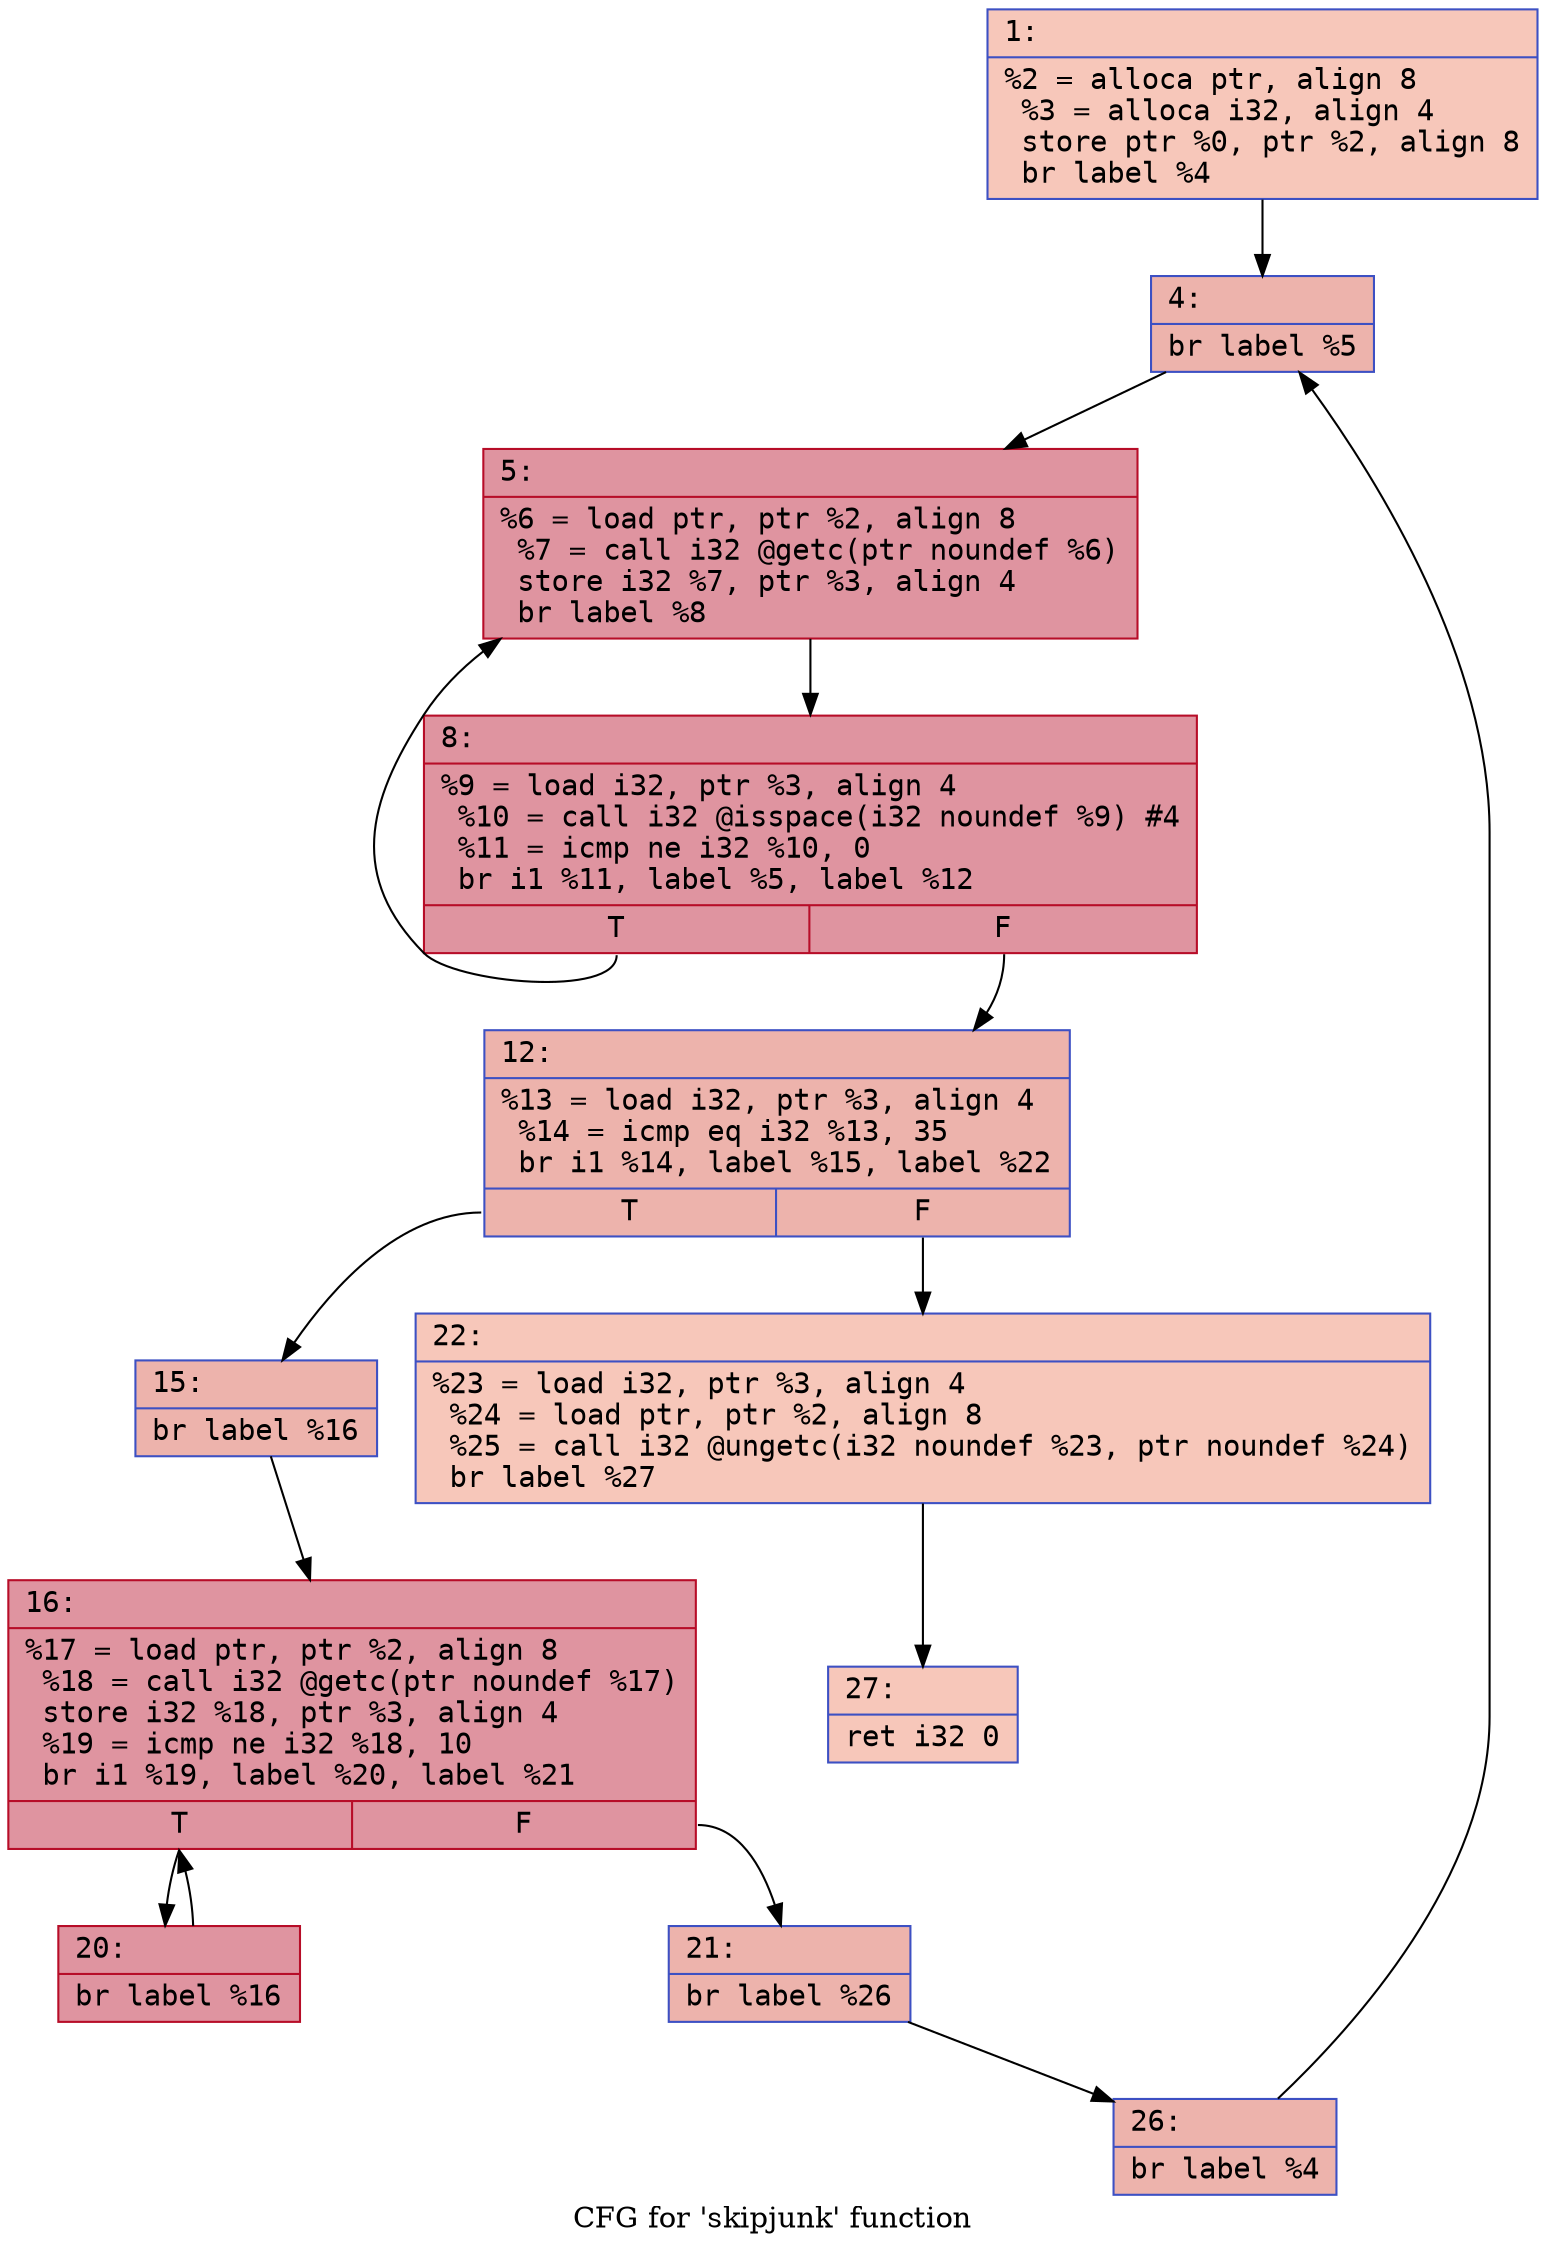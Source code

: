 digraph "CFG for 'skipjunk' function" {
	label="CFG for 'skipjunk' function";

	Node0x600001ec8a00 [shape=record,color="#3d50c3ff", style=filled, fillcolor="#ec7f6370" fontname="Courier",label="{1:\l|  %2 = alloca ptr, align 8\l  %3 = alloca i32, align 4\l  store ptr %0, ptr %2, align 8\l  br label %4\l}"];
	Node0x600001ec8a00 -> Node0x600001ec8a50[tooltip="1 -> 4\nProbability 100.00%" ];
	Node0x600001ec8a50 [shape=record,color="#3d50c3ff", style=filled, fillcolor="#d6524470" fontname="Courier",label="{4:\l|  br label %5\l}"];
	Node0x600001ec8a50 -> Node0x600001ec8aa0[tooltip="4 -> 5\nProbability 100.00%" ];
	Node0x600001ec8aa0 [shape=record,color="#b70d28ff", style=filled, fillcolor="#b70d2870" fontname="Courier",label="{5:\l|  %6 = load ptr, ptr %2, align 8\l  %7 = call i32 @getc(ptr noundef %6)\l  store i32 %7, ptr %3, align 4\l  br label %8\l}"];
	Node0x600001ec8aa0 -> Node0x600001ec8af0[tooltip="5 -> 8\nProbability 100.00%" ];
	Node0x600001ec8af0 [shape=record,color="#b70d28ff", style=filled, fillcolor="#b70d2870" fontname="Courier",label="{8:\l|  %9 = load i32, ptr %3, align 4\l  %10 = call i32 @isspace(i32 noundef %9) #4\l  %11 = icmp ne i32 %10, 0\l  br i1 %11, label %5, label %12\l|{<s0>T|<s1>F}}"];
	Node0x600001ec8af0:s0 -> Node0x600001ec8aa0[tooltip="8 -> 5\nProbability 96.88%" ];
	Node0x600001ec8af0:s1 -> Node0x600001ec8b40[tooltip="8 -> 12\nProbability 3.12%" ];
	Node0x600001ec8b40 [shape=record,color="#3d50c3ff", style=filled, fillcolor="#d6524470" fontname="Courier",label="{12:\l|  %13 = load i32, ptr %3, align 4\l  %14 = icmp eq i32 %13, 35\l  br i1 %14, label %15, label %22\l|{<s0>T|<s1>F}}"];
	Node0x600001ec8b40:s0 -> Node0x600001ec8b90[tooltip="12 -> 15\nProbability 96.88%" ];
	Node0x600001ec8b40:s1 -> Node0x600001ec8cd0[tooltip="12 -> 22\nProbability 3.12%" ];
	Node0x600001ec8b90 [shape=record,color="#3d50c3ff", style=filled, fillcolor="#d6524470" fontname="Courier",label="{15:\l|  br label %16\l}"];
	Node0x600001ec8b90 -> Node0x600001ec8be0[tooltip="15 -> 16\nProbability 100.00%" ];
	Node0x600001ec8be0 [shape=record,color="#b70d28ff", style=filled, fillcolor="#b70d2870" fontname="Courier",label="{16:\l|  %17 = load ptr, ptr %2, align 8\l  %18 = call i32 @getc(ptr noundef %17)\l  store i32 %18, ptr %3, align 4\l  %19 = icmp ne i32 %18, 10\l  br i1 %19, label %20, label %21\l|{<s0>T|<s1>F}}"];
	Node0x600001ec8be0:s0 -> Node0x600001ec8c30[tooltip="16 -> 20\nProbability 96.88%" ];
	Node0x600001ec8be0:s1 -> Node0x600001ec8c80[tooltip="16 -> 21\nProbability 3.12%" ];
	Node0x600001ec8c30 [shape=record,color="#b70d28ff", style=filled, fillcolor="#b70d2870" fontname="Courier",label="{20:\l|  br label %16\l}"];
	Node0x600001ec8c30 -> Node0x600001ec8be0[tooltip="20 -> 16\nProbability 100.00%" ];
	Node0x600001ec8c80 [shape=record,color="#3d50c3ff", style=filled, fillcolor="#d6524470" fontname="Courier",label="{21:\l|  br label %26\l}"];
	Node0x600001ec8c80 -> Node0x600001ec8d20[tooltip="21 -> 26\nProbability 100.00%" ];
	Node0x600001ec8cd0 [shape=record,color="#3d50c3ff", style=filled, fillcolor="#ec7f6370" fontname="Courier",label="{22:\l|  %23 = load i32, ptr %3, align 4\l  %24 = load ptr, ptr %2, align 8\l  %25 = call i32 @ungetc(i32 noundef %23, ptr noundef %24)\l  br label %27\l}"];
	Node0x600001ec8cd0 -> Node0x600001ec8d70[tooltip="22 -> 27\nProbability 100.00%" ];
	Node0x600001ec8d20 [shape=record,color="#3d50c3ff", style=filled, fillcolor="#d6524470" fontname="Courier",label="{26:\l|  br label %4\l}"];
	Node0x600001ec8d20 -> Node0x600001ec8a50[tooltip="26 -> 4\nProbability 100.00%" ];
	Node0x600001ec8d70 [shape=record,color="#3d50c3ff", style=filled, fillcolor="#ec7f6370" fontname="Courier",label="{27:\l|  ret i32 0\l}"];
}
